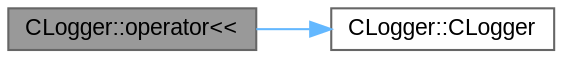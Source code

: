 digraph "CLogger::operator&lt;&lt;"
{
 // LATEX_PDF_SIZE
  bgcolor="transparent";
  edge [fontname=Arial,fontsize=11,labelfontname=Arial,labelfontsize=11];
  node [fontname=Arial,fontsize=11,shape=box,height=0.2,width=0.4];
  rankdir="LR";
  Node1 [id="Node000001",label="CLogger::operator\<\<",height=0.2,width=0.4,color="gray40", fillcolor="grey60", style="filled", fontcolor="black",tooltip="Empty operator overload when logging is disabled."];
  Node1 -> Node2 [id="edge1_Node000001_Node000002",color="steelblue1",style="solid",tooltip=" "];
  Node2 [id="Node000002",label="CLogger::CLogger",height=0.2,width=0.4,color="grey40", fillcolor="white", style="filled",URL="$class_c_logger.html#a9bee05627064da478ba32af360b8ef19",tooltip=" "];
}
